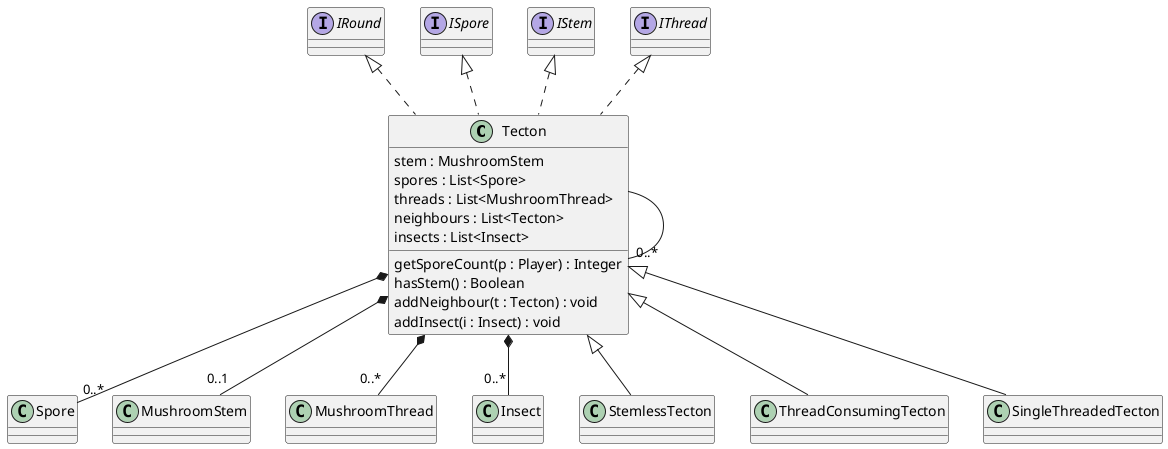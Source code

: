 @startuml tecton

Tecton *-- "0..*" Spore
Tecton *-- "0..1" MushroomStem
Tecton *-- "0..*" MushroomThread
Tecton *-- "0..*" Insect
Tecton --- "0..*" Tecton
class Tecton implements IRound, ISpore, IStem, IThread{
    stem : MushroomStem
    spores : List<Spore>
    threads : List<MushroomThread>
    neighbours : List<Tecton>
    insects : List<Insect>
    getSporeCount(p : Player) : Integer
    hasStem() : Boolean
    addNeighbour(t : Tecton) : void
    addInsect(i : Insect) : void
}

class StemlessTecton extends Tecton {}
class ThreadConsumingTecton extends Tecton {}
class SingleThreadedTecton extends Tecton {}
@enduml